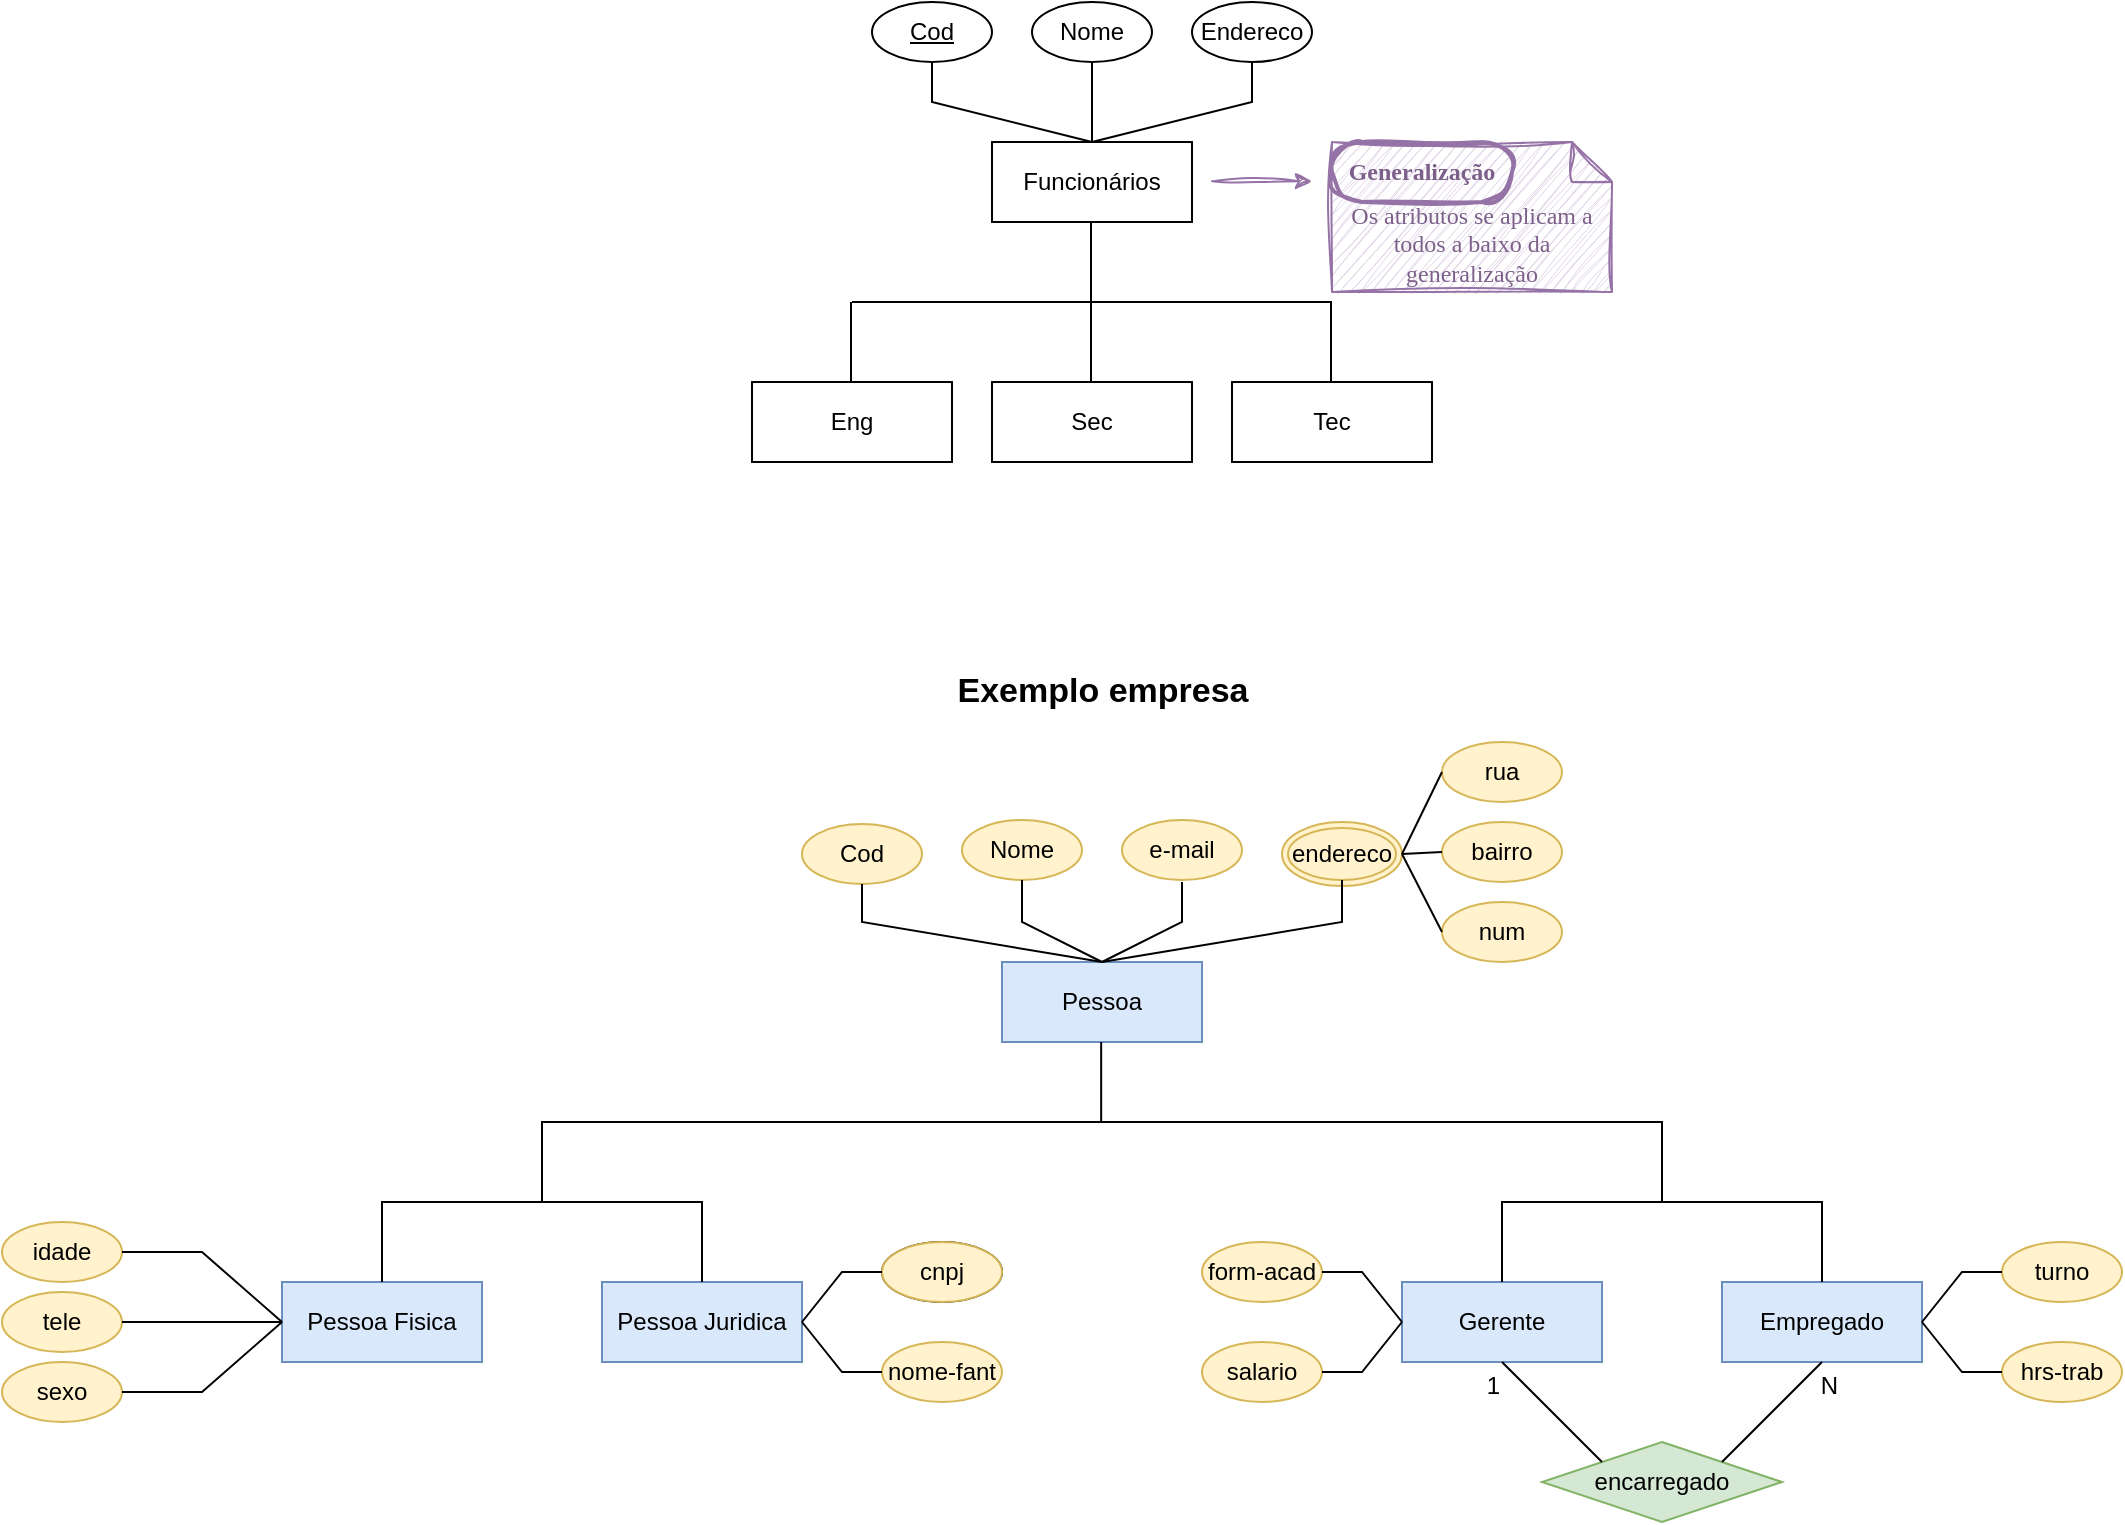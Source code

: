 <mxfile version="21.2.1" type="device">
  <diagram name="Página-1" id="JcBPUllv5kBONkPv-t-B">
    <mxGraphModel dx="2261" dy="1965" grid="1" gridSize="10" guides="1" tooltips="1" connect="1" arrows="1" fold="1" page="1" pageScale="1" pageWidth="827" pageHeight="1169" math="0" shadow="0">
      <root>
        <mxCell id="0" />
        <mxCell id="1" parent="0" />
        <mxCell id="u1Pb9LZNwORxA4Dk1w96-140" value="&lt;font color=&quot;#7c608a&quot;&gt;Os atributos se aplicam a todos a baixo da generalização&lt;/font&gt;" style="shape=note;size=20;whiteSpace=wrap;html=1;align=center;verticalAlign=bottom;fontSize=12;sketch=1;curveFitting=1;jiggle=2;fillColor=#e1d5e7;strokeColor=#9673a6;fontFamily=Comic Sans MS;" vertex="1" parent="1">
          <mxGeometry x="515" y="-10" width="140" height="75" as="geometry" />
        </mxCell>
        <mxCell id="u1Pb9LZNwORxA4Dk1w96-33" value="Funcionários" style="whiteSpace=wrap;html=1;align=center;" vertex="1" parent="1">
          <mxGeometry x="345" y="-10" width="100" height="40" as="geometry" />
        </mxCell>
        <mxCell id="u1Pb9LZNwORxA4Dk1w96-34" value="Sec" style="whiteSpace=wrap;html=1;align=center;" vertex="1" parent="1">
          <mxGeometry x="345" y="110" width="100" height="40" as="geometry" />
        </mxCell>
        <mxCell id="u1Pb9LZNwORxA4Dk1w96-35" value="Eng" style="whiteSpace=wrap;html=1;align=center;" vertex="1" parent="1">
          <mxGeometry x="225" y="110" width="100" height="40" as="geometry" />
        </mxCell>
        <mxCell id="u1Pb9LZNwORxA4Dk1w96-36" value="Tec" style="whiteSpace=wrap;html=1;align=center;" vertex="1" parent="1">
          <mxGeometry x="465" y="110" width="100" height="40" as="geometry" />
        </mxCell>
        <mxCell id="u1Pb9LZNwORxA4Dk1w96-37" value="" style="endArrow=none;html=1;rounded=0;" edge="1" parent="1">
          <mxGeometry relative="1" as="geometry">
            <mxPoint x="275" y="70" as="sourcePoint" />
            <mxPoint x="515" y="70" as="targetPoint" />
          </mxGeometry>
        </mxCell>
        <mxCell id="u1Pb9LZNwORxA4Dk1w96-38" value="" style="endArrow=none;html=1;rounded=0;" edge="1" parent="1">
          <mxGeometry relative="1" as="geometry">
            <mxPoint x="274.5" y="70" as="sourcePoint" />
            <mxPoint x="274.5" y="110" as="targetPoint" />
          </mxGeometry>
        </mxCell>
        <mxCell id="u1Pb9LZNwORxA4Dk1w96-39" value="" style="endArrow=none;html=1;rounded=0;" edge="1" parent="1">
          <mxGeometry relative="1" as="geometry">
            <mxPoint x="514.5" y="70" as="sourcePoint" />
            <mxPoint x="514.5" y="110" as="targetPoint" />
          </mxGeometry>
        </mxCell>
        <mxCell id="u1Pb9LZNwORxA4Dk1w96-40" value="" style="endArrow=none;html=1;rounded=0;" edge="1" parent="1">
          <mxGeometry relative="1" as="geometry">
            <mxPoint x="394.5" y="30" as="sourcePoint" />
            <mxPoint x="394.5" y="70" as="targetPoint" />
          </mxGeometry>
        </mxCell>
        <mxCell id="u1Pb9LZNwORxA4Dk1w96-41" value="" style="endArrow=none;html=1;rounded=0;" edge="1" parent="1">
          <mxGeometry relative="1" as="geometry">
            <mxPoint x="394.5" y="70" as="sourcePoint" />
            <mxPoint x="394.5" y="110" as="targetPoint" />
          </mxGeometry>
        </mxCell>
        <mxCell id="u1Pb9LZNwORxA4Dk1w96-42" value="Nome" style="ellipse;whiteSpace=wrap;html=1;align=center;" vertex="1" parent="1">
          <mxGeometry x="365" y="-80" width="60" height="30" as="geometry" />
        </mxCell>
        <mxCell id="u1Pb9LZNwORxA4Dk1w96-47" value="Cod" style="ellipse;whiteSpace=wrap;html=1;align=center;fontStyle=4" vertex="1" parent="1">
          <mxGeometry x="285" y="-80" width="60" height="30" as="geometry" />
        </mxCell>
        <mxCell id="u1Pb9LZNwORxA4Dk1w96-48" value="Endereco" style="ellipse;whiteSpace=wrap;html=1;align=center;" vertex="1" parent="1">
          <mxGeometry x="445" y="-80" width="60" height="30" as="geometry" />
        </mxCell>
        <mxCell id="u1Pb9LZNwORxA4Dk1w96-49" value="" style="endArrow=none;html=1;rounded=0;exitX=0.5;exitY=0;exitDx=0;exitDy=0;entryX=0.5;entryY=1;entryDx=0;entryDy=0;" edge="1" parent="1" source="u1Pb9LZNwORxA4Dk1w96-33" target="u1Pb9LZNwORxA4Dk1w96-48">
          <mxGeometry width="50" height="50" relative="1" as="geometry">
            <mxPoint x="745" y="70" as="sourcePoint" />
            <mxPoint x="795" y="20" as="targetPoint" />
            <Array as="points">
              <mxPoint x="475" y="-30" />
            </Array>
          </mxGeometry>
        </mxCell>
        <mxCell id="u1Pb9LZNwORxA4Dk1w96-51" value="" style="endArrow=none;html=1;rounded=0;entryX=0.5;entryY=0;entryDx=0;entryDy=0;exitX=0.5;exitY=1;exitDx=0;exitDy=0;" edge="1" parent="1" source="u1Pb9LZNwORxA4Dk1w96-42" target="u1Pb9LZNwORxA4Dk1w96-33">
          <mxGeometry width="50" height="50" relative="1" as="geometry">
            <mxPoint x="175" y="40" as="sourcePoint" />
            <mxPoint x="225" y="-10" as="targetPoint" />
          </mxGeometry>
        </mxCell>
        <mxCell id="u1Pb9LZNwORxA4Dk1w96-52" value="" style="endArrow=none;html=1;rounded=0;exitX=0.5;exitY=0;exitDx=0;exitDy=0;entryX=0.5;entryY=1;entryDx=0;entryDy=0;" edge="1" parent="1" source="u1Pb9LZNwORxA4Dk1w96-33" target="u1Pb9LZNwORxA4Dk1w96-47">
          <mxGeometry width="50" height="50" relative="1" as="geometry">
            <mxPoint x="115" y="30" as="sourcePoint" />
            <mxPoint x="165" y="-20" as="targetPoint" />
            <Array as="points">
              <mxPoint x="315" y="-30" />
            </Array>
          </mxGeometry>
        </mxCell>
        <mxCell id="u1Pb9LZNwORxA4Dk1w96-59" value="" style="edgeStyle=orthogonalEdgeStyle;rounded=0;orthogonalLoop=1;jettySize=auto;html=1;sketch=1;curveFitting=1;jiggle=2;strokeColor=#9673A6;" edge="1" parent="1">
          <mxGeometry relative="1" as="geometry">
            <mxPoint x="455" y="9.58" as="sourcePoint" />
            <mxPoint x="505" y="9.58" as="targetPoint" />
          </mxGeometry>
        </mxCell>
        <mxCell id="u1Pb9LZNwORxA4Dk1w96-55" value="&lt;font face=&quot;Comic Sans MS&quot; size=&quot;1&quot; color=&quot;#7c608a&quot; style=&quot;&quot;&gt;&lt;b style=&quot;font-size: 12px;&quot;&gt;Generalização&lt;/b&gt;&lt;/font&gt;" style="rounded=1;whiteSpace=wrap;html=1;strokeWidth=2;fillWeight=4;hachureGap=8;hachureAngle=45;fillColor=none;strokeColor=#9673a6;glass=0;shadow=0;sketch=1;curveFitting=1;jiggle=2;arcSize=50;" vertex="1" parent="1">
          <mxGeometry x="515" y="-10" width="90" height="30" as="geometry" />
        </mxCell>
        <mxCell id="u1Pb9LZNwORxA4Dk1w96-62" value="Pessoa" style="whiteSpace=wrap;html=1;align=center;fillColor=#dae8fc;strokeColor=#6c8ebf;" vertex="1" parent="1">
          <mxGeometry x="350" y="400" width="100" height="40" as="geometry" />
        </mxCell>
        <mxCell id="u1Pb9LZNwORxA4Dk1w96-70" value="Exemplo empresa" style="text;html=1;align=center;verticalAlign=middle;resizable=0;points=[];autosize=1;strokeColor=none;fillColor=none;fontSize=17;fontStyle=1" vertex="1" parent="1">
          <mxGeometry x="315" y="250" width="170" height="30" as="geometry" />
        </mxCell>
        <mxCell id="u1Pb9LZNwORxA4Dk1w96-72" value="Pessoa Fisica" style="whiteSpace=wrap;html=1;align=center;fillColor=#dae8fc;strokeColor=#6c8ebf;" vertex="1" parent="1">
          <mxGeometry x="-10" y="560" width="100" height="40" as="geometry" />
        </mxCell>
        <mxCell id="u1Pb9LZNwORxA4Dk1w96-73" value="Nome" style="ellipse;whiteSpace=wrap;html=1;align=center;fillColor=#fff2cc;strokeColor=#d6b656;" vertex="1" parent="1">
          <mxGeometry x="330" y="329" width="60" height="30" as="geometry" />
        </mxCell>
        <mxCell id="u1Pb9LZNwORxA4Dk1w96-74" value="Pessoa Juridica" style="whiteSpace=wrap;html=1;align=center;fillColor=#dae8fc;strokeColor=#6c8ebf;" vertex="1" parent="1">
          <mxGeometry x="150" y="560" width="100" height="40" as="geometry" />
        </mxCell>
        <mxCell id="u1Pb9LZNwORxA4Dk1w96-90" value="Gerente" style="whiteSpace=wrap;html=1;align=center;fillColor=#dae8fc;strokeColor=#6c8ebf;" vertex="1" parent="1">
          <mxGeometry x="550" y="560" width="100" height="40" as="geometry" />
        </mxCell>
        <mxCell id="u1Pb9LZNwORxA4Dk1w96-91" value="Empregado" style="whiteSpace=wrap;html=1;align=center;fillColor=#dae8fc;strokeColor=#6c8ebf;" vertex="1" parent="1">
          <mxGeometry x="710" y="560" width="100" height="40" as="geometry" />
        </mxCell>
        <mxCell id="u1Pb9LZNwORxA4Dk1w96-94" value="Cod" style="ellipse;whiteSpace=wrap;html=1;align=center;fillColor=#fff2cc;strokeColor=#d6b656;" vertex="1" parent="1">
          <mxGeometry x="250" y="331" width="60" height="30" as="geometry" />
        </mxCell>
        <mxCell id="u1Pb9LZNwORxA4Dk1w96-101" value="idade" style="ellipse;whiteSpace=wrap;html=1;align=center;fillColor=#fff2cc;strokeColor=#d6b656;" vertex="1" parent="1">
          <mxGeometry x="-150" y="530" width="60" height="30" as="geometry" />
        </mxCell>
        <mxCell id="u1Pb9LZNwORxA4Dk1w96-102" value="tele" style="ellipse;whiteSpace=wrap;html=1;align=center;fillColor=#fff2cc;strokeColor=#d6b656;" vertex="1" parent="1">
          <mxGeometry x="-150" y="565" width="60" height="30" as="geometry" />
        </mxCell>
        <mxCell id="u1Pb9LZNwORxA4Dk1w96-103" value="sexo" style="ellipse;whiteSpace=wrap;html=1;align=center;fillColor=#fff2cc;strokeColor=#d6b656;" vertex="1" parent="1">
          <mxGeometry x="-150" y="600" width="60" height="30" as="geometry" />
        </mxCell>
        <mxCell id="u1Pb9LZNwORxA4Dk1w96-107" value="cnpj" style="ellipse;whiteSpace=wrap;html=1;align=center;" vertex="1" parent="1">
          <mxGeometry x="290" y="540" width="60" height="30" as="geometry" />
        </mxCell>
        <mxCell id="u1Pb9LZNwORxA4Dk1w96-108" value="nome-fant" style="ellipse;whiteSpace=wrap;html=1;align=center;fillColor=#fff2cc;strokeColor=#d6b656;" vertex="1" parent="1">
          <mxGeometry x="290" y="590" width="60" height="30" as="geometry" />
        </mxCell>
        <mxCell id="u1Pb9LZNwORxA4Dk1w96-109" value="cnpj" style="ellipse;whiteSpace=wrap;html=1;align=center;fillColor=#fff2cc;strokeColor=#d6b656;" vertex="1" parent="1">
          <mxGeometry x="290" y="540" width="60" height="30" as="geometry" />
        </mxCell>
        <mxCell id="u1Pb9LZNwORxA4Dk1w96-112" value="form-acad" style="ellipse;whiteSpace=wrap;html=1;align=center;fillColor=#fff2cc;strokeColor=#d6b656;" vertex="1" parent="1">
          <mxGeometry x="450" y="540" width="60" height="30" as="geometry" />
        </mxCell>
        <mxCell id="u1Pb9LZNwORxA4Dk1w96-113" value="salario" style="ellipse;whiteSpace=wrap;html=1;align=center;fillColor=#fff2cc;strokeColor=#d6b656;" vertex="1" parent="1">
          <mxGeometry x="450" y="590" width="60" height="30" as="geometry" />
        </mxCell>
        <mxCell id="u1Pb9LZNwORxA4Dk1w96-116" value="turno" style="ellipse;whiteSpace=wrap;html=1;align=center;fillColor=#fff2cc;strokeColor=#d6b656;" vertex="1" parent="1">
          <mxGeometry x="850" y="540" width="60" height="30" as="geometry" />
        </mxCell>
        <mxCell id="u1Pb9LZNwORxA4Dk1w96-117" value="hrs-trab" style="ellipse;whiteSpace=wrap;html=1;align=center;fillColor=#fff2cc;strokeColor=#d6b656;" vertex="1" parent="1">
          <mxGeometry x="850" y="590" width="60" height="30" as="geometry" />
        </mxCell>
        <mxCell id="u1Pb9LZNwORxA4Dk1w96-121" value="encarregado" style="shape=rhombus;perimeter=rhombusPerimeter;whiteSpace=wrap;html=1;align=center;fillColor=#d5e8d4;strokeColor=#82b366;rounded=0;" vertex="1" parent="1">
          <mxGeometry x="620" y="640" width="120" height="40" as="geometry" />
        </mxCell>
        <mxCell id="u1Pb9LZNwORxA4Dk1w96-127" value="endereco" style="ellipse;shape=doubleEllipse;margin=3;whiteSpace=wrap;html=1;align=center;fillColor=#fff2cc;strokeColor=#d6b656;" vertex="1" parent="1">
          <mxGeometry x="490" y="330" width="60" height="32" as="geometry" />
        </mxCell>
        <mxCell id="u1Pb9LZNwORxA4Dk1w96-128" value="e-mail" style="ellipse;whiteSpace=wrap;html=1;align=center;fillColor=#fff2cc;strokeColor=#d6b656;" vertex="1" parent="1">
          <mxGeometry x="410" y="329" width="60" height="30" as="geometry" />
        </mxCell>
        <mxCell id="u1Pb9LZNwORxA4Dk1w96-129" value="rua" style="ellipse;whiteSpace=wrap;html=1;align=center;fillColor=#fff2cc;strokeColor=#d6b656;" vertex="1" parent="1">
          <mxGeometry x="570" y="290" width="60" height="30" as="geometry" />
        </mxCell>
        <mxCell id="u1Pb9LZNwORxA4Dk1w96-130" value="bairro" style="ellipse;whiteSpace=wrap;html=1;align=center;fillColor=#fff2cc;strokeColor=#d6b656;" vertex="1" parent="1">
          <mxGeometry x="570" y="330" width="60" height="30" as="geometry" />
        </mxCell>
        <mxCell id="u1Pb9LZNwORxA4Dk1w96-131" value="num" style="ellipse;whiteSpace=wrap;html=1;align=center;fillColor=#fff2cc;strokeColor=#d6b656;" vertex="1" parent="1">
          <mxGeometry x="570" y="370" width="60" height="30" as="geometry" />
        </mxCell>
        <mxCell id="u1Pb9LZNwORxA4Dk1w96-138" value="" style="group;rounded=0;arcSize=50;" vertex="1" connectable="0" parent="1">
          <mxGeometry x="-50" y="380" width="880" height="235" as="geometry" />
        </mxCell>
        <mxCell id="u1Pb9LZNwORxA4Dk1w96-66" value="" style="endArrow=none;html=1;rounded=0;" edge="1" parent="u1Pb9LZNwORxA4Dk1w96-138">
          <mxGeometry relative="1" as="geometry">
            <mxPoint x="170" y="140" as="sourcePoint" />
            <mxPoint x="450" y="100" as="targetPoint" />
            <Array as="points">
              <mxPoint x="170" y="100" />
            </Array>
          </mxGeometry>
        </mxCell>
        <mxCell id="u1Pb9LZNwORxA4Dk1w96-67" value="" style="endArrow=none;html=1;rounded=0;" edge="1" parent="u1Pb9LZNwORxA4Dk1w96-138">
          <mxGeometry relative="1" as="geometry">
            <mxPoint x="730" y="140" as="sourcePoint" />
            <mxPoint x="450" y="100" as="targetPoint" />
            <Array as="points">
              <mxPoint x="730" y="100" />
            </Array>
          </mxGeometry>
        </mxCell>
        <mxCell id="u1Pb9LZNwORxA4Dk1w96-68" value="" style="endArrow=none;html=1;rounded=0;exitX=0.5;exitY=0;exitDx=0;exitDy=0;" edge="1" parent="u1Pb9LZNwORxA4Dk1w96-138">
          <mxGeometry relative="1" as="geometry">
            <mxPoint x="449.58" y="100" as="sourcePoint" />
            <mxPoint x="449.58" y="60" as="targetPoint" />
          </mxGeometry>
        </mxCell>
        <mxCell id="u1Pb9LZNwORxA4Dk1w96-75" value="" style="endArrow=none;html=1;rounded=0;exitX=0.5;exitY=0;exitDx=0;exitDy=0;" edge="1" parent="u1Pb9LZNwORxA4Dk1w96-138" source="u1Pb9LZNwORxA4Dk1w96-72">
          <mxGeometry relative="1" as="geometry">
            <mxPoint x="90" y="140" as="sourcePoint" />
            <mxPoint x="170" y="140" as="targetPoint" />
            <Array as="points">
              <mxPoint x="90" y="140" />
            </Array>
          </mxGeometry>
        </mxCell>
        <mxCell id="u1Pb9LZNwORxA4Dk1w96-76" value="" style="endArrow=none;html=1;rounded=0;exitX=0.5;exitY=0;exitDx=0;exitDy=0;" edge="1" parent="u1Pb9LZNwORxA4Dk1w96-138" source="u1Pb9LZNwORxA4Dk1w96-74">
          <mxGeometry relative="1" as="geometry">
            <mxPoint x="100" y="190" as="sourcePoint" />
            <mxPoint x="170" y="140" as="targetPoint" />
            <Array as="points">
              <mxPoint x="250" y="140" />
            </Array>
          </mxGeometry>
        </mxCell>
        <mxCell id="u1Pb9LZNwORxA4Dk1w96-88" value="" style="endArrow=none;html=1;rounded=0;exitX=0.5;exitY=0;exitDx=0;exitDy=0;" edge="1" parent="u1Pb9LZNwORxA4Dk1w96-138">
          <mxGeometry relative="1" as="geometry">
            <mxPoint x="650" y="180" as="sourcePoint" />
            <mxPoint x="730" y="140" as="targetPoint" />
            <Array as="points">
              <mxPoint x="650" y="140" />
            </Array>
          </mxGeometry>
        </mxCell>
        <mxCell id="u1Pb9LZNwORxA4Dk1w96-89" value="" style="endArrow=none;html=1;rounded=0;exitX=0.5;exitY=0;exitDx=0;exitDy=0;" edge="1" parent="u1Pb9LZNwORxA4Dk1w96-138">
          <mxGeometry relative="1" as="geometry">
            <mxPoint x="810" y="180" as="sourcePoint" />
            <mxPoint x="730" y="140" as="targetPoint" />
            <Array as="points">
              <mxPoint x="810" y="140" />
            </Array>
          </mxGeometry>
        </mxCell>
        <mxCell id="u1Pb9LZNwORxA4Dk1w96-96" value="" style="endArrow=none;html=1;rounded=0;entryX=0.5;entryY=0;entryDx=0;entryDy=0;exitX=0.5;exitY=1;exitDx=0;exitDy=0;" edge="1" parent="u1Pb9LZNwORxA4Dk1w96-138" source="u1Pb9LZNwORxA4Dk1w96-94" target="u1Pb9LZNwORxA4Dk1w96-62">
          <mxGeometry relative="1" as="geometry">
            <mxPoint x="250" as="sourcePoint" />
            <mxPoint x="410" as="targetPoint" />
            <Array as="points">
              <mxPoint x="330" />
            </Array>
          </mxGeometry>
        </mxCell>
        <mxCell id="u1Pb9LZNwORxA4Dk1w96-97" value="" style="endArrow=none;html=1;rounded=0;exitX=0.5;exitY=1;exitDx=0;exitDy=0;entryX=0.5;entryY=0;entryDx=0;entryDy=0;" edge="1" parent="u1Pb9LZNwORxA4Dk1w96-138" source="u1Pb9LZNwORxA4Dk1w96-73" target="u1Pb9LZNwORxA4Dk1w96-62">
          <mxGeometry relative="1" as="geometry">
            <mxPoint x="430" as="sourcePoint" />
            <mxPoint x="590" as="targetPoint" />
            <Array as="points">
              <mxPoint x="410" />
            </Array>
          </mxGeometry>
        </mxCell>
        <mxCell id="u1Pb9LZNwORxA4Dk1w96-98" value="" style="endArrow=none;html=1;rounded=0;exitX=0.5;exitY=0;exitDx=0;exitDy=0;entryX=0.5;entryY=1;entryDx=0;entryDy=0;" edge="1" parent="u1Pb9LZNwORxA4Dk1w96-138" source="u1Pb9LZNwORxA4Dk1w96-62">
          <mxGeometry relative="1" as="geometry">
            <mxPoint x="490" y="10" as="sourcePoint" />
            <mxPoint x="490" y="-20" as="targetPoint" />
            <Array as="points">
              <mxPoint x="490" />
            </Array>
          </mxGeometry>
        </mxCell>
        <mxCell id="u1Pb9LZNwORxA4Dk1w96-100" value="" style="endArrow=none;html=1;rounded=0;exitX=0.5;exitY=0;exitDx=0;exitDy=0;entryX=0.5;entryY=1;entryDx=0;entryDy=0;" edge="1" parent="u1Pb9LZNwORxA4Dk1w96-138" source="u1Pb9LZNwORxA4Dk1w96-62">
          <mxGeometry relative="1" as="geometry">
            <mxPoint x="520" as="sourcePoint" />
            <mxPoint x="570" y="-21" as="targetPoint" />
            <Array as="points">
              <mxPoint x="570" />
            </Array>
          </mxGeometry>
        </mxCell>
        <mxCell id="u1Pb9LZNwORxA4Dk1w96-104" value="" style="endArrow=none;html=1;rounded=0;exitX=1;exitY=0.5;exitDx=0;exitDy=0;entryX=0;entryY=0.5;entryDx=0;entryDy=0;" edge="1" parent="u1Pb9LZNwORxA4Dk1w96-138" source="u1Pb9LZNwORxA4Dk1w96-101" target="u1Pb9LZNwORxA4Dk1w96-72">
          <mxGeometry relative="1" as="geometry">
            <mxPoint x="80" y="270" as="sourcePoint" />
            <mxPoint x="240" y="270" as="targetPoint" />
            <Array as="points">
              <mxPoint y="165" />
            </Array>
          </mxGeometry>
        </mxCell>
        <mxCell id="u1Pb9LZNwORxA4Dk1w96-105" value="" style="endArrow=none;html=1;rounded=0;exitX=1;exitY=0.5;exitDx=0;exitDy=0;entryX=0;entryY=0.5;entryDx=0;entryDy=0;" edge="1" parent="u1Pb9LZNwORxA4Dk1w96-138" source="u1Pb9LZNwORxA4Dk1w96-102" target="u1Pb9LZNwORxA4Dk1w96-72">
          <mxGeometry relative="1" as="geometry">
            <mxPoint x="-80" y="310" as="sourcePoint" />
            <mxPoint x="80" y="310" as="targetPoint" />
          </mxGeometry>
        </mxCell>
        <mxCell id="u1Pb9LZNwORxA4Dk1w96-106" value="" style="endArrow=none;html=1;rounded=0;exitX=1;exitY=0.5;exitDx=0;exitDy=0;entryX=0;entryY=0.5;entryDx=0;entryDy=0;" edge="1" parent="u1Pb9LZNwORxA4Dk1w96-138" source="u1Pb9LZNwORxA4Dk1w96-103" target="u1Pb9LZNwORxA4Dk1w96-72">
          <mxGeometry relative="1" as="geometry">
            <mxPoint x="-90" y="280" as="sourcePoint" />
            <mxPoint x="70" y="280" as="targetPoint" />
            <Array as="points">
              <mxPoint y="235" />
            </Array>
          </mxGeometry>
        </mxCell>
        <mxCell id="u1Pb9LZNwORxA4Dk1w96-110" value="" style="endArrow=none;html=1;rounded=0;exitX=1;exitY=0.5;exitDx=0;exitDy=0;entryX=0;entryY=0.5;entryDx=0;entryDy=0;" edge="1" parent="u1Pb9LZNwORxA4Dk1w96-138" source="u1Pb9LZNwORxA4Dk1w96-74" target="u1Pb9LZNwORxA4Dk1w96-109">
          <mxGeometry relative="1" as="geometry">
            <mxPoint x="240" y="300" as="sourcePoint" />
            <mxPoint x="400" y="300" as="targetPoint" />
            <Array as="points">
              <mxPoint x="320" y="175" />
            </Array>
          </mxGeometry>
        </mxCell>
        <mxCell id="u1Pb9LZNwORxA4Dk1w96-111" value="" style="endArrow=none;html=1;rounded=0;exitX=1;exitY=0.5;exitDx=0;exitDy=0;entryX=0;entryY=0.5;entryDx=0;entryDy=0;" edge="1" parent="u1Pb9LZNwORxA4Dk1w96-138" source="u1Pb9LZNwORxA4Dk1w96-74" target="u1Pb9LZNwORxA4Dk1w96-108">
          <mxGeometry relative="1" as="geometry">
            <mxPoint x="330" y="290" as="sourcePoint" />
            <mxPoint x="490" y="290" as="targetPoint" />
            <Array as="points">
              <mxPoint x="320" y="225" />
            </Array>
          </mxGeometry>
        </mxCell>
        <mxCell id="u1Pb9LZNwORxA4Dk1w96-114" value="" style="endArrow=none;html=1;rounded=0;exitX=1;exitY=0.5;exitDx=0;exitDy=0;entryX=0;entryY=0.5;entryDx=0;entryDy=0;" edge="1" parent="u1Pb9LZNwORxA4Dk1w96-138" source="u1Pb9LZNwORxA4Dk1w96-112" target="u1Pb9LZNwORxA4Dk1w96-90">
          <mxGeometry relative="1" as="geometry">
            <mxPoint x="570" y="260" as="sourcePoint" />
            <mxPoint x="730" y="260" as="targetPoint" />
            <Array as="points">
              <mxPoint x="580" y="175" />
            </Array>
          </mxGeometry>
        </mxCell>
        <mxCell id="u1Pb9LZNwORxA4Dk1w96-115" value="" style="endArrow=none;html=1;rounded=0;exitX=1;exitY=0.5;exitDx=0;exitDy=0;entryX=0;entryY=0.5;entryDx=0;entryDy=0;" edge="1" parent="u1Pb9LZNwORxA4Dk1w96-138" source="u1Pb9LZNwORxA4Dk1w96-113" target="u1Pb9LZNwORxA4Dk1w96-90">
          <mxGeometry relative="1" as="geometry">
            <mxPoint x="550" y="270" as="sourcePoint" />
            <mxPoint x="710" y="270" as="targetPoint" />
            <Array as="points">
              <mxPoint x="580" y="225" />
            </Array>
          </mxGeometry>
        </mxCell>
        <mxCell id="u1Pb9LZNwORxA4Dk1w96-118" value="" style="endArrow=none;html=1;rounded=0;exitX=1;exitY=0.5;exitDx=0;exitDy=0;entryX=0;entryY=0.5;entryDx=0;entryDy=0;" edge="1" parent="u1Pb9LZNwORxA4Dk1w96-138" source="u1Pb9LZNwORxA4Dk1w96-91" target="u1Pb9LZNwORxA4Dk1w96-116">
          <mxGeometry relative="1" as="geometry">
            <mxPoint x="860" y="205" as="sourcePoint" />
            <mxPoint x="900" y="180" as="targetPoint" />
            <Array as="points">
              <mxPoint x="880" y="175" />
            </Array>
          </mxGeometry>
        </mxCell>
        <mxCell id="u1Pb9LZNwORxA4Dk1w96-119" value="" style="endArrow=none;html=1;rounded=0;exitX=1;exitY=0.5;exitDx=0;exitDy=0;entryX=0;entryY=0.5;entryDx=0;entryDy=0;" edge="1" parent="u1Pb9LZNwORxA4Dk1w96-138" source="u1Pb9LZNwORxA4Dk1w96-91" target="u1Pb9LZNwORxA4Dk1w96-117">
          <mxGeometry relative="1" as="geometry">
            <mxPoint x="820" y="280" as="sourcePoint" />
            <mxPoint x="980" y="280" as="targetPoint" />
            <Array as="points">
              <mxPoint x="880" y="225" />
            </Array>
          </mxGeometry>
        </mxCell>
        <mxCell id="u1Pb9LZNwORxA4Dk1w96-123" value="" style="endArrow=none;html=1;rounded=0;entryX=0.5;entryY=1;entryDx=0;entryDy=0;exitX=1;exitY=0;exitDx=0;exitDy=0;" edge="1" parent="u1Pb9LZNwORxA4Dk1w96-138" source="u1Pb9LZNwORxA4Dk1w96-121" target="u1Pb9LZNwORxA4Dk1w96-91">
          <mxGeometry relative="1" as="geometry">
            <mxPoint x="510" y="50" as="sourcePoint" />
            <mxPoint x="670" y="50" as="targetPoint" />
          </mxGeometry>
        </mxCell>
        <mxCell id="u1Pb9LZNwORxA4Dk1w96-124" value="N" style="resizable=0;html=1;whiteSpace=wrap;align=right;verticalAlign=bottom;" connectable="0" vertex="1" parent="u1Pb9LZNwORxA4Dk1w96-123">
          <mxGeometry x="1" relative="1" as="geometry">
            <mxPoint x="10" y="20" as="offset" />
          </mxGeometry>
        </mxCell>
        <mxCell id="u1Pb9LZNwORxA4Dk1w96-125" value="" style="endArrow=none;html=1;rounded=0;entryX=0.5;entryY=1;entryDx=0;entryDy=0;exitX=0;exitY=0;exitDx=0;exitDy=0;" edge="1" parent="u1Pb9LZNwORxA4Dk1w96-138" source="u1Pb9LZNwORxA4Dk1w96-121" target="u1Pb9LZNwORxA4Dk1w96-90">
          <mxGeometry relative="1" as="geometry">
            <mxPoint x="380" y="90" as="sourcePoint" />
            <mxPoint x="540" y="90" as="targetPoint" />
          </mxGeometry>
        </mxCell>
        <mxCell id="u1Pb9LZNwORxA4Dk1w96-126" value="1" style="resizable=0;html=1;whiteSpace=wrap;align=right;verticalAlign=bottom;" connectable="0" vertex="1" parent="u1Pb9LZNwORxA4Dk1w96-125">
          <mxGeometry x="1" relative="1" as="geometry">
            <mxPoint y="20" as="offset" />
          </mxGeometry>
        </mxCell>
        <mxCell id="u1Pb9LZNwORxA4Dk1w96-133" value="" style="endArrow=none;html=1;rounded=0;exitX=1;exitY=0.5;exitDx=0;exitDy=0;entryX=0;entryY=0.5;entryDx=0;entryDy=0;" edge="1" parent="u1Pb9LZNwORxA4Dk1w96-138" source="u1Pb9LZNwORxA4Dk1w96-127" target="u1Pb9LZNwORxA4Dk1w96-131">
          <mxGeometry relative="1" as="geometry">
            <mxPoint x="560" y="40" as="sourcePoint" />
            <mxPoint x="720" y="40" as="targetPoint" />
          </mxGeometry>
        </mxCell>
        <mxCell id="u1Pb9LZNwORxA4Dk1w96-134" value="" style="endArrow=none;html=1;rounded=0;exitX=1;exitY=0.5;exitDx=0;exitDy=0;entryX=0;entryY=0.5;entryDx=0;entryDy=0;" edge="1" parent="u1Pb9LZNwORxA4Dk1w96-138" source="u1Pb9LZNwORxA4Dk1w96-127" target="u1Pb9LZNwORxA4Dk1w96-130">
          <mxGeometry relative="1" as="geometry">
            <mxPoint x="610" y="-24" as="sourcePoint" />
            <mxPoint x="630" y="15" as="targetPoint" />
          </mxGeometry>
        </mxCell>
        <mxCell id="u1Pb9LZNwORxA4Dk1w96-135" value="" style="endArrow=none;html=1;rounded=0;exitX=1;exitY=0.5;exitDx=0;exitDy=0;entryX=0;entryY=0.5;entryDx=0;entryDy=0;" edge="1" parent="u1Pb9LZNwORxA4Dk1w96-138" source="u1Pb9LZNwORxA4Dk1w96-127" target="u1Pb9LZNwORxA4Dk1w96-129">
          <mxGeometry relative="1" as="geometry">
            <mxPoint x="620" y="-14" as="sourcePoint" />
            <mxPoint x="640" y="25" as="targetPoint" />
          </mxGeometry>
        </mxCell>
      </root>
    </mxGraphModel>
  </diagram>
</mxfile>
